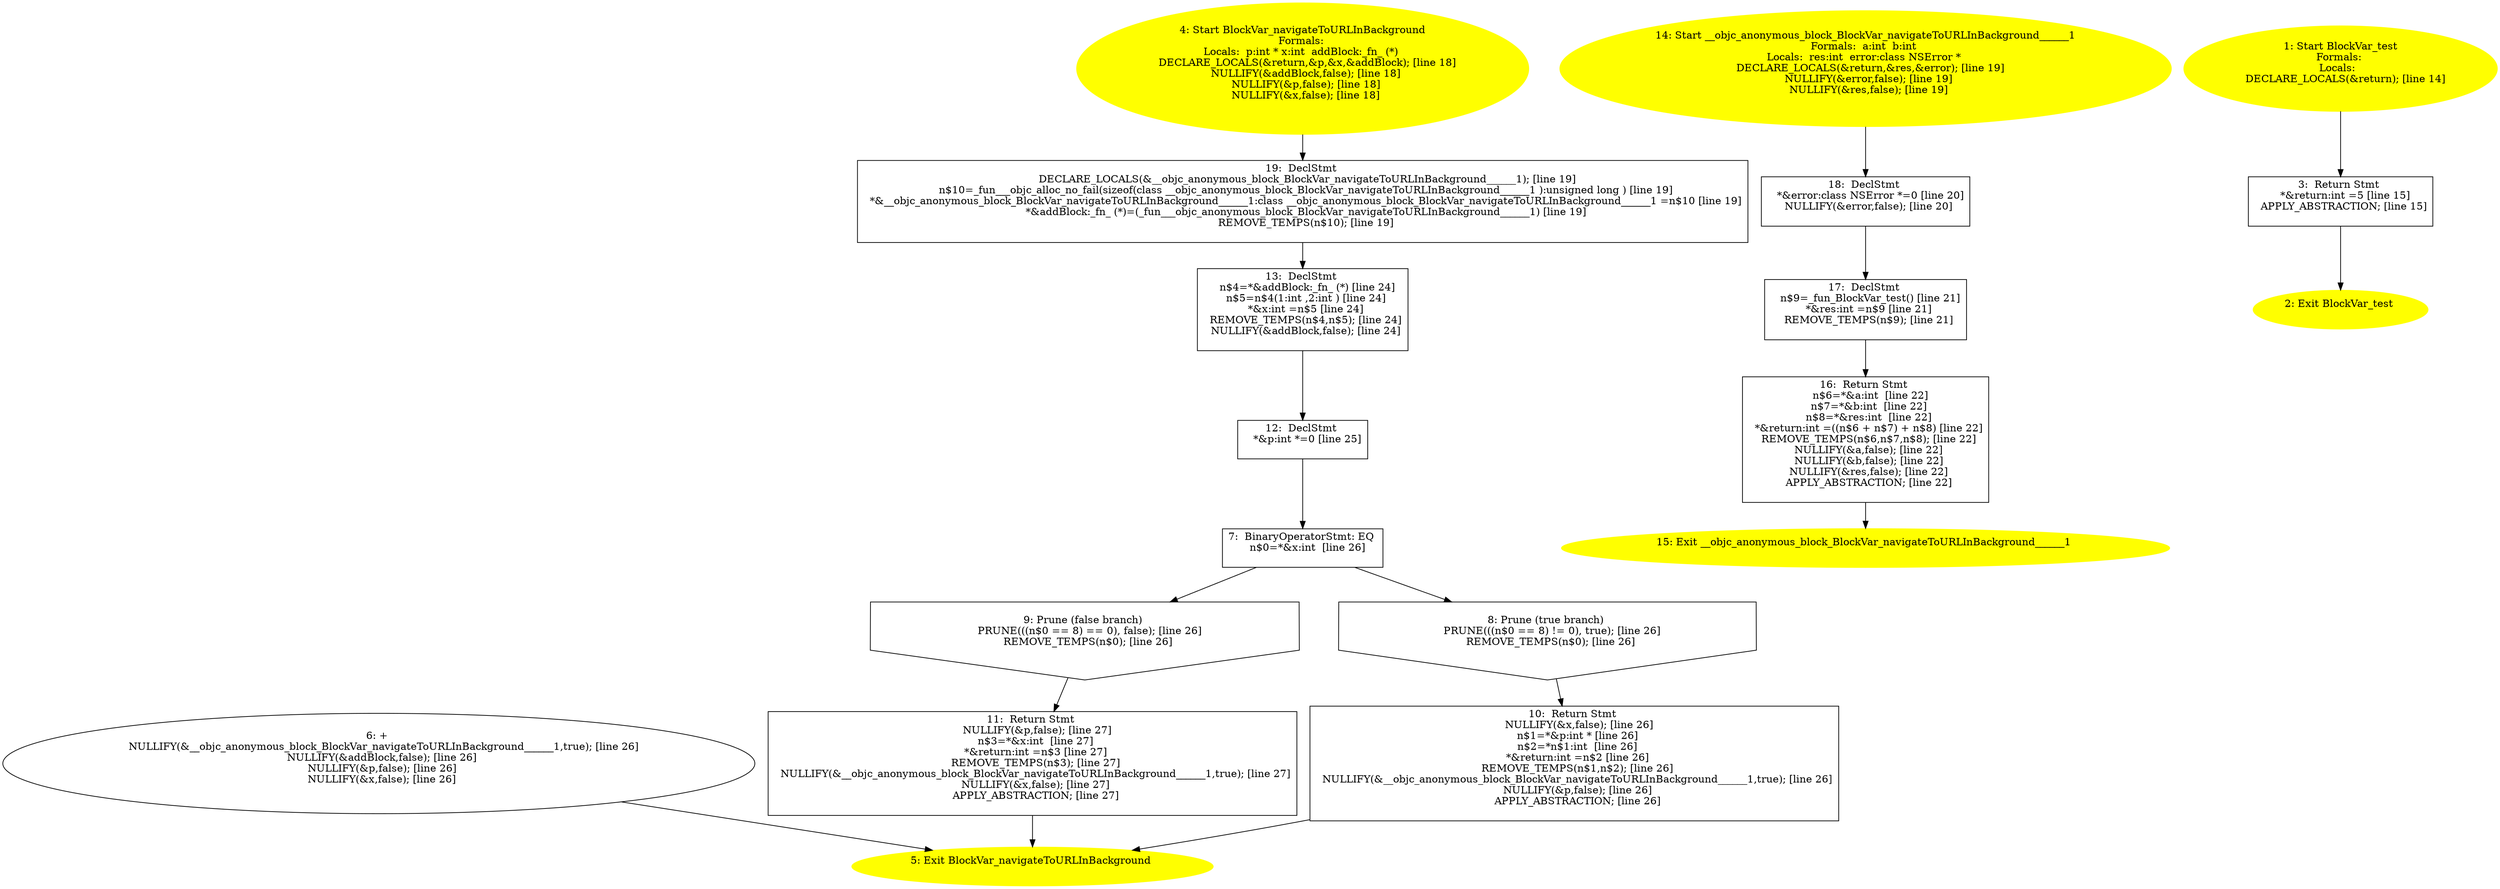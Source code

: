 digraph iCFG {
19 [label="19:  DeclStmt \n   DECLARE_LOCALS(&__objc_anonymous_block_BlockVar_navigateToURLInBackground______1); [line 19]\n  n$10=_fun___objc_alloc_no_fail(sizeof(class __objc_anonymous_block_BlockVar_navigateToURLInBackground______1 ):unsigned long ) [line 19]\n  *&__objc_anonymous_block_BlockVar_navigateToURLInBackground______1:class __objc_anonymous_block_BlockVar_navigateToURLInBackground______1 =n$10 [line 19]\n  *&addBlock:_fn_ (*)=(_fun___objc_anonymous_block_BlockVar_navigateToURLInBackground______1) [line 19]\n  REMOVE_TEMPS(n$10); [line 19]\n " shape="box"]
	

	 19 -> 13 ;
18 [label="18:  DeclStmt \n   *&error:class NSError *=0 [line 20]\n  NULLIFY(&error,false); [line 20]\n " shape="box"]
	

	 18 -> 17 ;
17 [label="17:  DeclStmt \n   n$9=_fun_BlockVar_test() [line 21]\n  *&res:int =n$9 [line 21]\n  REMOVE_TEMPS(n$9); [line 21]\n " shape="box"]
	

	 17 -> 16 ;
16 [label="16:  Return Stmt \n   n$6=*&a:int  [line 22]\n  n$7=*&b:int  [line 22]\n  n$8=*&res:int  [line 22]\n  *&return:int =((n$6 + n$7) + n$8) [line 22]\n  REMOVE_TEMPS(n$6,n$7,n$8); [line 22]\n  NULLIFY(&a,false); [line 22]\n  NULLIFY(&b,false); [line 22]\n  NULLIFY(&res,false); [line 22]\n  APPLY_ABSTRACTION; [line 22]\n " shape="box"]
	

	 16 -> 15 ;
15 [label="15: Exit __objc_anonymous_block_BlockVar_navigateToURLInBackground______1 \n  " color=yellow style=filled]
	

14 [label="14: Start __objc_anonymous_block_BlockVar_navigateToURLInBackground______1\nFormals:  a:int  b:int \nLocals:  res:int  error:class NSError * \n   DECLARE_LOCALS(&return,&res,&error); [line 19]\n  NULLIFY(&error,false); [line 19]\n  NULLIFY(&res,false); [line 19]\n " color=yellow style=filled]
	

	 14 -> 18 ;
13 [label="13:  DeclStmt \n   n$4=*&addBlock:_fn_ (*) [line 24]\n  n$5=n$4(1:int ,2:int ) [line 24]\n  *&x:int =n$5 [line 24]\n  REMOVE_TEMPS(n$4,n$5); [line 24]\n  NULLIFY(&addBlock,false); [line 24]\n " shape="box"]
	

	 13 -> 12 ;
12 [label="12:  DeclStmt \n   *&p:int *=0 [line 25]\n " shape="box"]
	

	 12 -> 7 ;
11 [label="11:  Return Stmt \n   NULLIFY(&p,false); [line 27]\n  n$3=*&x:int  [line 27]\n  *&return:int =n$3 [line 27]\n  REMOVE_TEMPS(n$3); [line 27]\n  NULLIFY(&__objc_anonymous_block_BlockVar_navigateToURLInBackground______1,true); [line 27]\n  NULLIFY(&x,false); [line 27]\n  APPLY_ABSTRACTION; [line 27]\n " shape="box"]
	

	 11 -> 5 ;
10 [label="10:  Return Stmt \n   NULLIFY(&x,false); [line 26]\n  n$1=*&p:int * [line 26]\n  n$2=*n$1:int  [line 26]\n  *&return:int =n$2 [line 26]\n  REMOVE_TEMPS(n$1,n$2); [line 26]\n  NULLIFY(&__objc_anonymous_block_BlockVar_navigateToURLInBackground______1,true); [line 26]\n  NULLIFY(&p,false); [line 26]\n  APPLY_ABSTRACTION; [line 26]\n " shape="box"]
	

	 10 -> 5 ;
9 [label="9: Prune (false branch) \n   PRUNE(((n$0 == 8) == 0), false); [line 26]\n  REMOVE_TEMPS(n$0); [line 26]\n " shape="invhouse"]
	

	 9 -> 11 ;
8 [label="8: Prune (true branch) \n   PRUNE(((n$0 == 8) != 0), true); [line 26]\n  REMOVE_TEMPS(n$0); [line 26]\n " shape="invhouse"]
	

	 8 -> 10 ;
7 [label="7:  BinaryOperatorStmt: EQ \n   n$0=*&x:int  [line 26]\n " shape="box"]
	

	 7 -> 8 ;
	 7 -> 9 ;
6 [label="6: + \n   NULLIFY(&__objc_anonymous_block_BlockVar_navigateToURLInBackground______1,true); [line 26]\n  NULLIFY(&addBlock,false); [line 26]\n  NULLIFY(&p,false); [line 26]\n  NULLIFY(&x,false); [line 26]\n " ]
	

	 6 -> 5 ;
5 [label="5: Exit BlockVar_navigateToURLInBackground \n  " color=yellow style=filled]
	

4 [label="4: Start BlockVar_navigateToURLInBackground\nFormals: \nLocals:  p:int * x:int  addBlock:_fn_ (*) \n   DECLARE_LOCALS(&return,&p,&x,&addBlock); [line 18]\n  NULLIFY(&addBlock,false); [line 18]\n  NULLIFY(&p,false); [line 18]\n  NULLIFY(&x,false); [line 18]\n " color=yellow style=filled]
	

	 4 -> 19 ;
3 [label="3:  Return Stmt \n   *&return:int =5 [line 15]\n  APPLY_ABSTRACTION; [line 15]\n " shape="box"]
	

	 3 -> 2 ;
2 [label="2: Exit BlockVar_test \n  " color=yellow style=filled]
	

1 [label="1: Start BlockVar_test\nFormals: \nLocals:  \n   DECLARE_LOCALS(&return); [line 14]\n " color=yellow style=filled]
	

	 1 -> 3 ;
}
